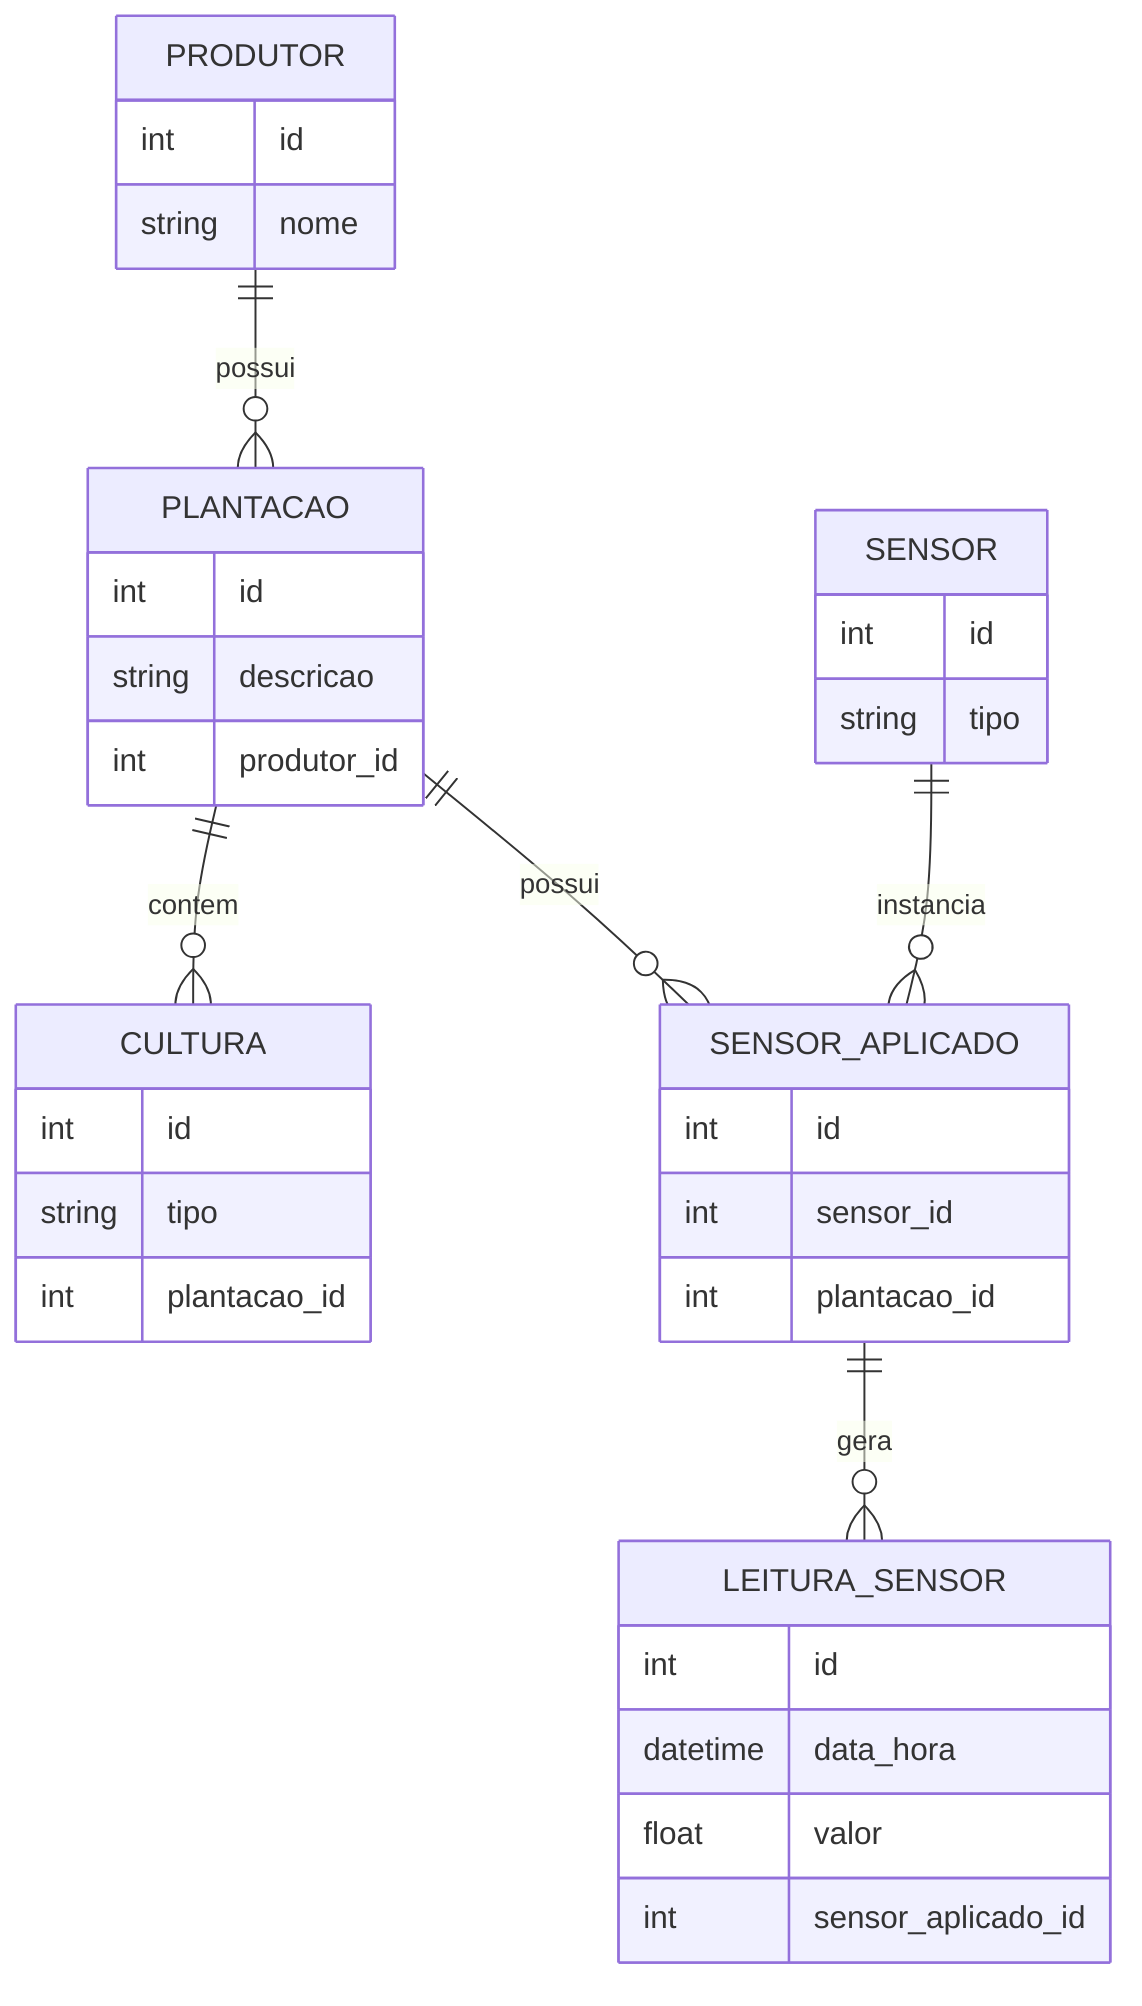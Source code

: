 erDiagram
    PRODUTOR ||--o{ PLANTACAO : possui
    PLANTACAO ||--o{ CULTURA : contem
    PLANTACAO ||--o{ SENSOR_APLICADO : possui
    SENSOR ||--o{ SENSOR_APLICADO : instancia
    SENSOR_APLICADO ||--o{ LEITURA_SENSOR : gera

    PRODUTOR {
        int id
        string nome
    }
    PLANTACAO {
        int id
        string descricao
        int produtor_id
    }
    CULTURA {
        int id
        string tipo
        int plantacao_id
    }
    SENSOR {
        int id
        string tipo
    }
    SENSOR_APLICADO {
        int id
        int sensor_id
        int plantacao_id
    }
    LEITURA_SENSOR {
        int id
        datetime data_hora
        float valor
        int sensor_aplicado_id
    }